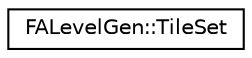 digraph G
{
  edge [fontname="Helvetica",fontsize="10",labelfontname="Helvetica",labelfontsize="10"];
  node [fontname="Helvetica",fontsize="10",shape=record];
  rankdir="LR";
  Node1 [label="FALevelGen::TileSet",height=0.2,width=0.4,color="black", fillcolor="white", style="filled",URL="$class_f_a_level_gen_1_1_tile_set.html"];
}
